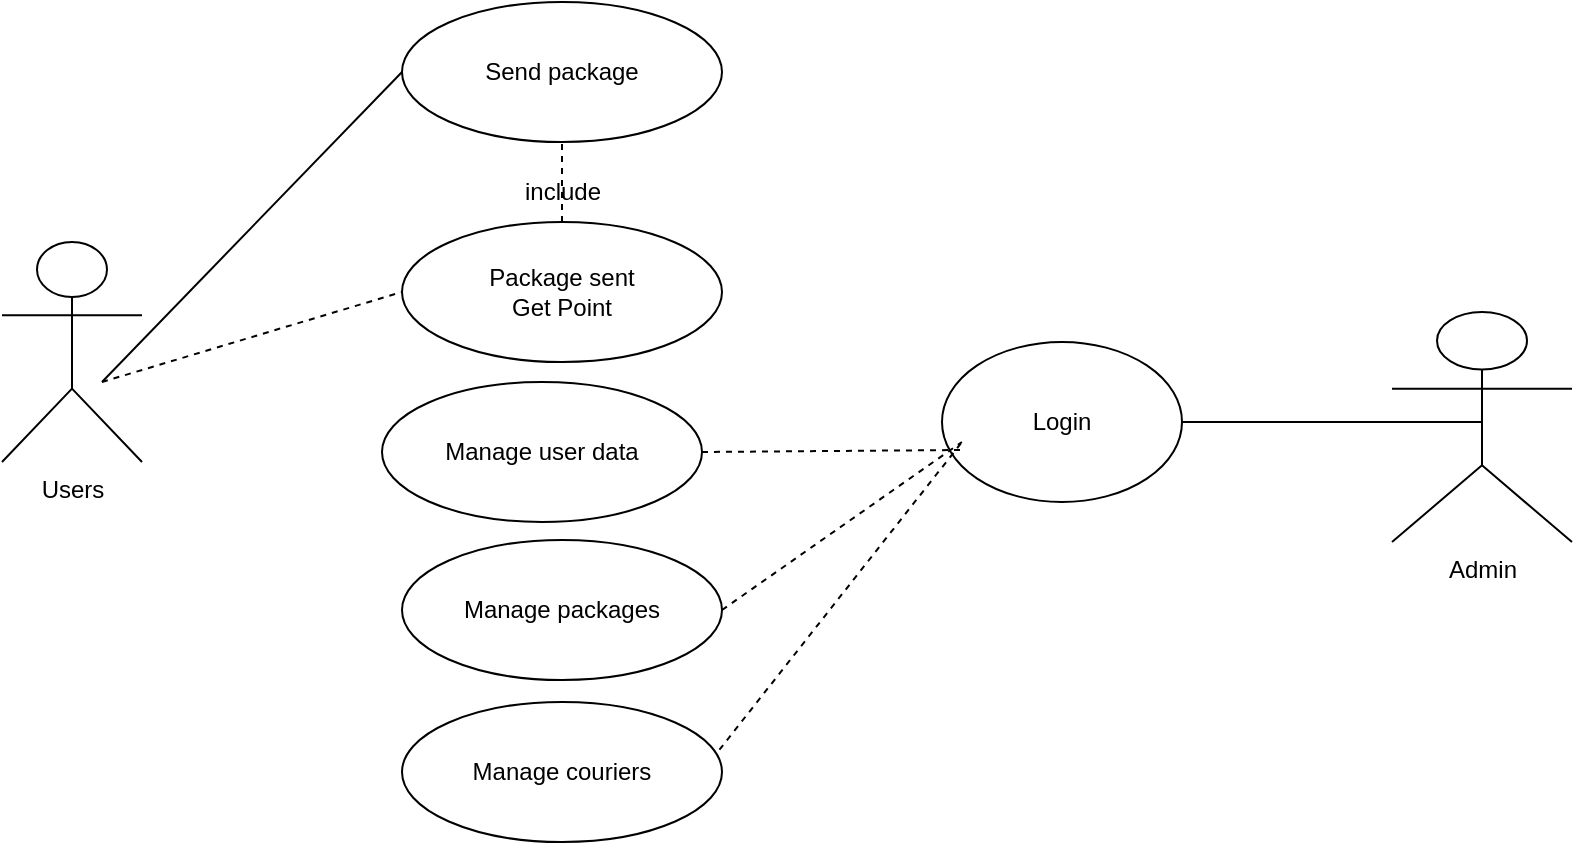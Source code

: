 <mxfile version="24.7.6">
  <diagram id="C2fSY1v2SiZeoUbDoYyL" name="Page-1">
    <mxGraphModel dx="733" dy="390" grid="1" gridSize="10" guides="1" tooltips="1" connect="1" arrows="1" fold="1" page="1" pageScale="1" pageWidth="1169" pageHeight="827" math="0" shadow="0">
      <root>
        <mxCell id="0" />
        <mxCell id="1" parent="0" />
        <mxCell id="0i1DdsQ1zyG1pftA6Mfn-1" value="Users" style="shape=umlActor;verticalLabelPosition=bottom;verticalAlign=top;html=1;outlineConnect=0;" vertex="1" parent="1">
          <mxGeometry x="280" y="230" width="70" height="110" as="geometry" />
        </mxCell>
        <mxCell id="0i1DdsQ1zyG1pftA6Mfn-21" value="Admin" style="shape=umlActor;verticalLabelPosition=bottom;verticalAlign=top;html=1;outlineConnect=0;" vertex="1" parent="1">
          <mxGeometry x="975" y="265" width="90" height="115" as="geometry" />
        </mxCell>
        <mxCell id="0i1DdsQ1zyG1pftA6Mfn-47" value="Manage couriers" style="ellipse;whiteSpace=wrap;html=1;" vertex="1" parent="1">
          <mxGeometry x="480" y="460" width="160" height="70" as="geometry" />
        </mxCell>
        <mxCell id="0i1DdsQ1zyG1pftA6Mfn-48" value="Manage packages" style="ellipse;whiteSpace=wrap;html=1;gradientColor=none;" vertex="1" parent="1">
          <mxGeometry x="480" y="379" width="160" height="70" as="geometry" />
        </mxCell>
        <mxCell id="0i1DdsQ1zyG1pftA6Mfn-49" value="Manage user data" style="ellipse;whiteSpace=wrap;html=1;" vertex="1" parent="1">
          <mxGeometry x="470" y="300" width="160" height="70" as="geometry" />
        </mxCell>
        <mxCell id="0i1DdsQ1zyG1pftA6Mfn-50" value="Package sent&lt;div&gt;Get Point&lt;/div&gt;" style="ellipse;whiteSpace=wrap;html=1;" vertex="1" parent="1">
          <mxGeometry x="480" y="220" width="160" height="70" as="geometry" />
        </mxCell>
        <mxCell id="0i1DdsQ1zyG1pftA6Mfn-52" value="Send package" style="ellipse;whiteSpace=wrap;html=1;" vertex="1" parent="1">
          <mxGeometry x="480" y="110" width="160" height="70" as="geometry" />
        </mxCell>
        <mxCell id="0i1DdsQ1zyG1pftA6Mfn-67" value="" style="endArrow=none;dashed=1;html=1;rounded=0;entryX=0.5;entryY=1;entryDx=0;entryDy=0;exitX=0.5;exitY=0;exitDx=0;exitDy=0;" edge="1" parent="1" source="0i1DdsQ1zyG1pftA6Mfn-50" target="0i1DdsQ1zyG1pftA6Mfn-52">
          <mxGeometry width="50" height="50" relative="1" as="geometry">
            <mxPoint x="590" y="270" as="sourcePoint" />
            <mxPoint x="640" y="220" as="targetPoint" />
          </mxGeometry>
        </mxCell>
        <mxCell id="0i1DdsQ1zyG1pftA6Mfn-75" value="include" style="text;html=1;align=center;verticalAlign=middle;resizable=0;points=[];autosize=1;strokeColor=none;fillColor=none;" vertex="1" parent="1">
          <mxGeometry x="530" y="190" width="60" height="30" as="geometry" />
        </mxCell>
        <mxCell id="0i1DdsQ1zyG1pftA6Mfn-76" value="" style="endArrow=none;html=1;rounded=0;entryX=0;entryY=0.5;entryDx=0;entryDy=0;" edge="1" parent="1" target="0i1DdsQ1zyG1pftA6Mfn-52">
          <mxGeometry width="50" height="50" relative="1" as="geometry">
            <mxPoint x="330" y="300" as="sourcePoint" />
            <mxPoint x="640" y="330" as="targetPoint" />
          </mxGeometry>
        </mxCell>
        <mxCell id="0i1DdsQ1zyG1pftA6Mfn-77" value="" style="endArrow=none;dashed=1;html=1;rounded=0;entryX=0;entryY=0.5;entryDx=0;entryDy=0;" edge="1" parent="1" target="0i1DdsQ1zyG1pftA6Mfn-50">
          <mxGeometry width="50" height="50" relative="1" as="geometry">
            <mxPoint x="330" y="300" as="sourcePoint" />
            <mxPoint x="470" y="250" as="targetPoint" />
          </mxGeometry>
        </mxCell>
        <mxCell id="0i1DdsQ1zyG1pftA6Mfn-78" value="Login" style="ellipse;whiteSpace=wrap;html=1;" vertex="1" parent="1">
          <mxGeometry x="750" y="280" width="120" height="80" as="geometry" />
        </mxCell>
        <mxCell id="0i1DdsQ1zyG1pftA6Mfn-80" value="" style="endArrow=none;dashed=1;html=1;rounded=0;exitX=1;exitY=0.5;exitDx=0;exitDy=0;" edge="1" parent="1" source="0i1DdsQ1zyG1pftA6Mfn-49">
          <mxGeometry width="50" height="50" relative="1" as="geometry">
            <mxPoint x="540" y="390" as="sourcePoint" />
            <mxPoint x="760" y="334" as="targetPoint" />
          </mxGeometry>
        </mxCell>
        <mxCell id="0i1DdsQ1zyG1pftA6Mfn-81" value="" style="endArrow=none;dashed=1;html=1;rounded=0;entryX=0.083;entryY=0.625;entryDx=0;entryDy=0;entryPerimeter=0;exitX=1;exitY=0.5;exitDx=0;exitDy=0;" edge="1" parent="1" source="0i1DdsQ1zyG1pftA6Mfn-48" target="0i1DdsQ1zyG1pftA6Mfn-78">
          <mxGeometry width="50" height="50" relative="1" as="geometry">
            <mxPoint x="540" y="390" as="sourcePoint" />
            <mxPoint x="590" y="340" as="targetPoint" />
          </mxGeometry>
        </mxCell>
        <mxCell id="0i1DdsQ1zyG1pftA6Mfn-82" value="" style="endArrow=none;dashed=1;html=1;rounded=0;exitX=0.992;exitY=0.341;exitDx=0;exitDy=0;exitPerimeter=0;" edge="1" parent="1" source="0i1DdsQ1zyG1pftA6Mfn-47">
          <mxGeometry width="50" height="50" relative="1" as="geometry">
            <mxPoint x="540" y="390" as="sourcePoint" />
            <mxPoint x="760" y="330" as="targetPoint" />
          </mxGeometry>
        </mxCell>
        <mxCell id="0i1DdsQ1zyG1pftA6Mfn-86" value="" style="endArrow=none;html=1;rounded=0;exitX=1;exitY=0.5;exitDx=0;exitDy=0;" edge="1" parent="1" source="0i1DdsQ1zyG1pftA6Mfn-78">
          <mxGeometry width="50" height="50" relative="1" as="geometry">
            <mxPoint x="970" y="370" as="sourcePoint" />
            <mxPoint x="1020" y="320" as="targetPoint" />
          </mxGeometry>
        </mxCell>
      </root>
    </mxGraphModel>
  </diagram>
</mxfile>
